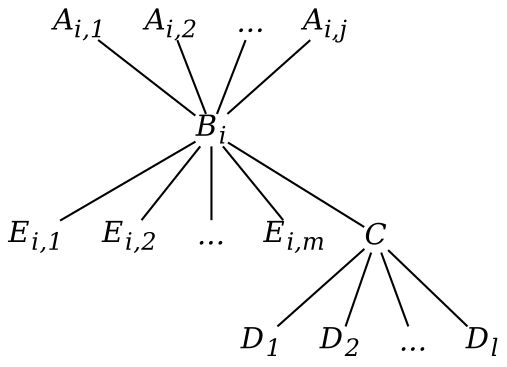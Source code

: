 digraph bidetail {
    rankdir = "BT"
    node [fontname = "Times-Italic" shape = plain]
    edge [arrowhead = none]

    ai1 [label = <A<SUB><I>i</I>,1</SUB>>]
    ai2 [label = <A<SUB><I>i</I>,2</SUB>>]
    aidots [label = "..."]
    aij [label = <A<SUB><I>i,j</I></SUB>>]
    
    bi [label = <B<SUB><I>i</I></SUB>>]

    c [label = "C"]
    
    d1 [label = <D<SUB>1</SUB>>]
    d2 [label = <D<SUB>2</SUB>>]
    ddots [label = "..."]
    dl [label = <D<SUB><I>l</I></SUB>>]

    ei1 [label = <E<SUB><I>i</I>,1</SUB>>]
    ei2 [label = <E<SUB><I>i</I>,2</SUB>>]
    eidots [label = "..."]
    eim [label = <E<SUB><I>i,m</I></SUB>>]
    
    bi -> ai1
    bi -> ai2
    bi -> aidots
    bi -> aij
    
    c -> bi

    d1 -> c
    d2 -> c
    ddots -> c
    dl -> c

    ei1 -> bi
    ei2 -> bi
    eidots -> bi
    eim -> bi
    
    edge [style = invis]
    rank = same { ai1 -> ai2 -> aidots -> aij }
    rank = same { ei1 -> ei2 -> eidots -> eim -> c }
    rank = same { d1 -> d2 -> ddots -> dl }
}


